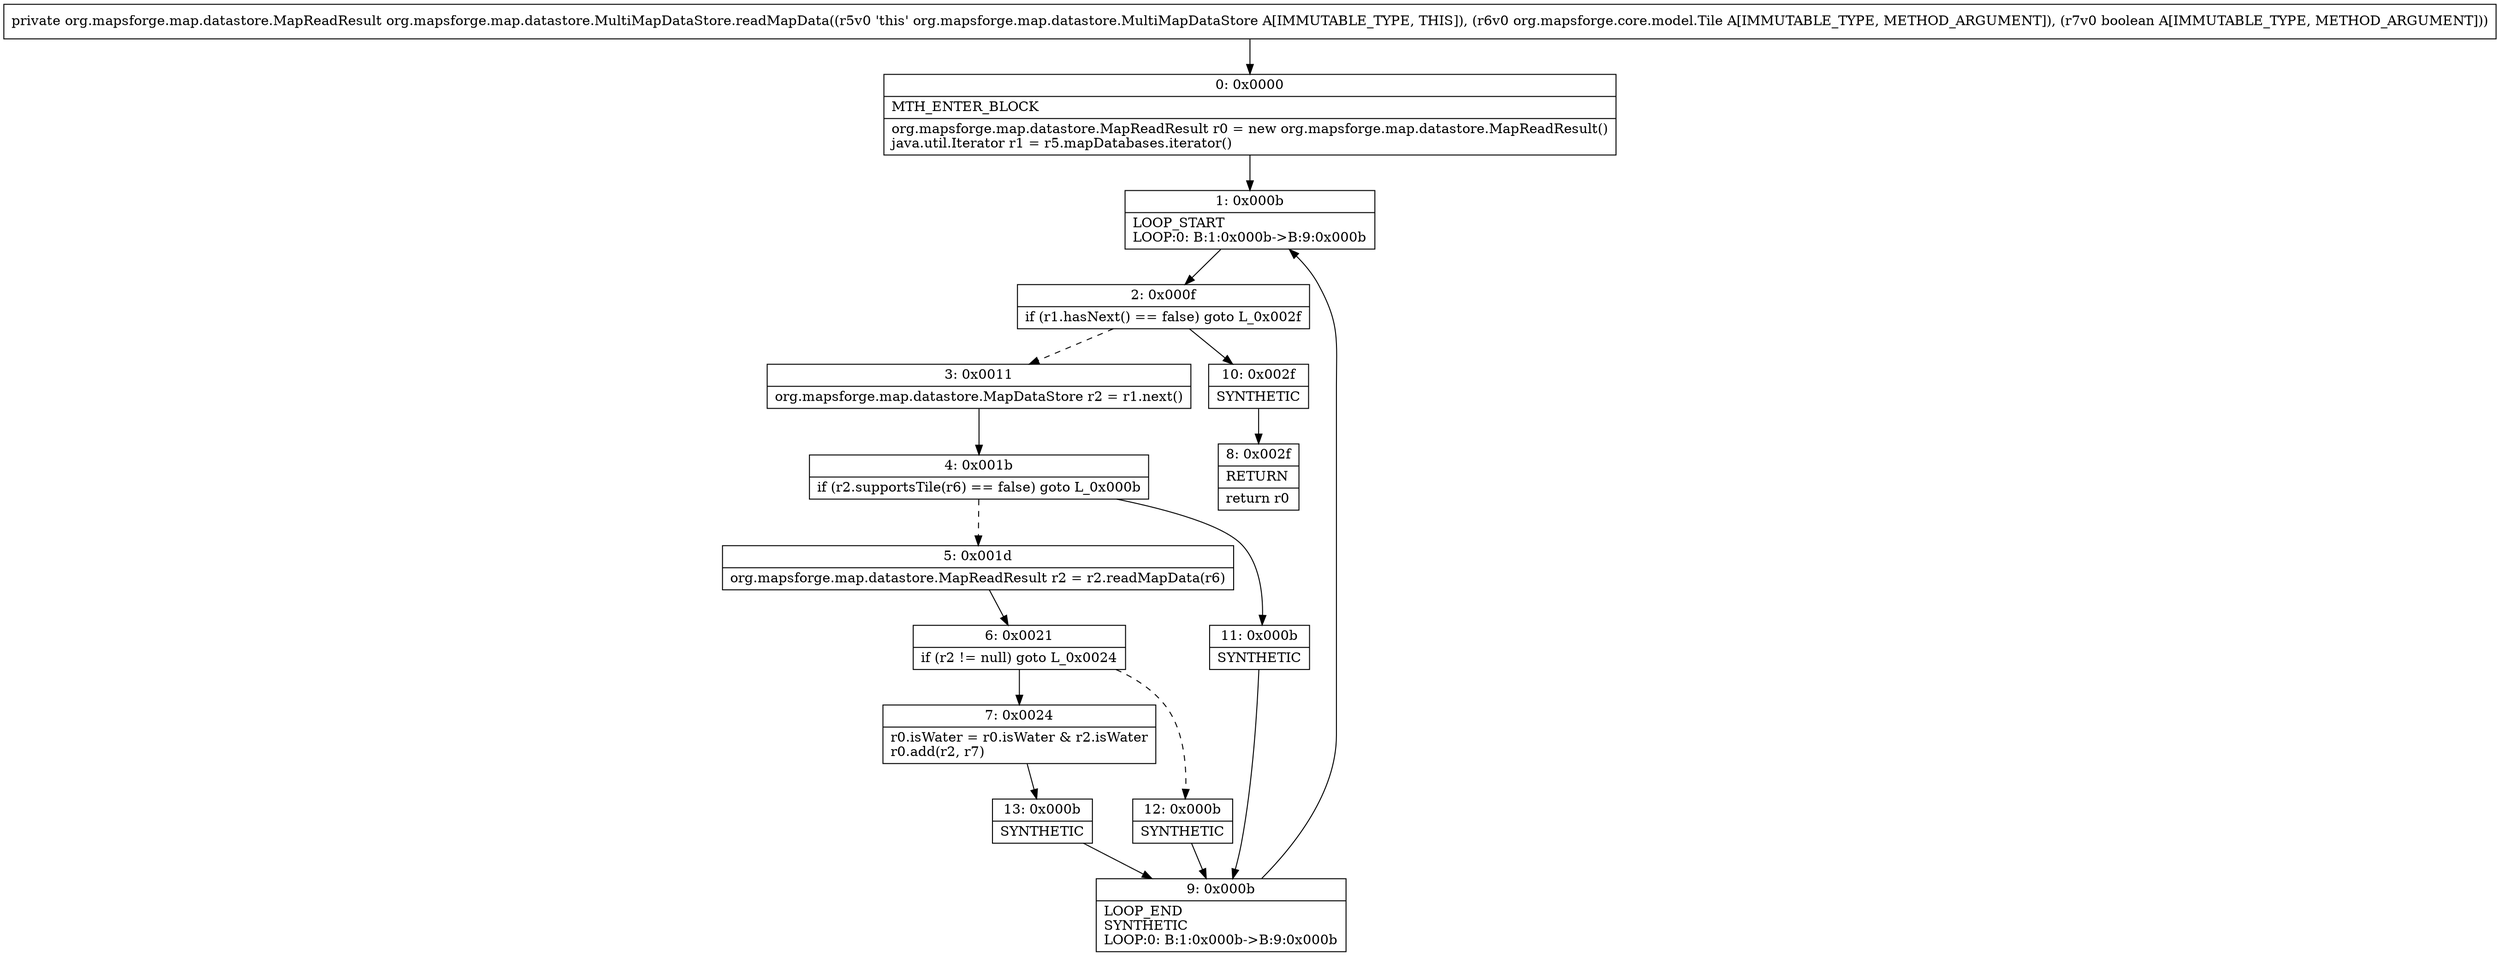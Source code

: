 digraph "CFG fororg.mapsforge.map.datastore.MultiMapDataStore.readMapData(Lorg\/mapsforge\/core\/model\/Tile;Z)Lorg\/mapsforge\/map\/datastore\/MapReadResult;" {
Node_0 [shape=record,label="{0\:\ 0x0000|MTH_ENTER_BLOCK\l|org.mapsforge.map.datastore.MapReadResult r0 = new org.mapsforge.map.datastore.MapReadResult()\ljava.util.Iterator r1 = r5.mapDatabases.iterator()\l}"];
Node_1 [shape=record,label="{1\:\ 0x000b|LOOP_START\lLOOP:0: B:1:0x000b\-\>B:9:0x000b\l}"];
Node_2 [shape=record,label="{2\:\ 0x000f|if (r1.hasNext() == false) goto L_0x002f\l}"];
Node_3 [shape=record,label="{3\:\ 0x0011|org.mapsforge.map.datastore.MapDataStore r2 = r1.next()\l}"];
Node_4 [shape=record,label="{4\:\ 0x001b|if (r2.supportsTile(r6) == false) goto L_0x000b\l}"];
Node_5 [shape=record,label="{5\:\ 0x001d|org.mapsforge.map.datastore.MapReadResult r2 = r2.readMapData(r6)\l}"];
Node_6 [shape=record,label="{6\:\ 0x0021|if (r2 != null) goto L_0x0024\l}"];
Node_7 [shape=record,label="{7\:\ 0x0024|r0.isWater = r0.isWater & r2.isWater\lr0.add(r2, r7)\l}"];
Node_8 [shape=record,label="{8\:\ 0x002f|RETURN\l|return r0\l}"];
Node_9 [shape=record,label="{9\:\ 0x000b|LOOP_END\lSYNTHETIC\lLOOP:0: B:1:0x000b\-\>B:9:0x000b\l}"];
Node_10 [shape=record,label="{10\:\ 0x002f|SYNTHETIC\l}"];
Node_11 [shape=record,label="{11\:\ 0x000b|SYNTHETIC\l}"];
Node_12 [shape=record,label="{12\:\ 0x000b|SYNTHETIC\l}"];
Node_13 [shape=record,label="{13\:\ 0x000b|SYNTHETIC\l}"];
MethodNode[shape=record,label="{private org.mapsforge.map.datastore.MapReadResult org.mapsforge.map.datastore.MultiMapDataStore.readMapData((r5v0 'this' org.mapsforge.map.datastore.MultiMapDataStore A[IMMUTABLE_TYPE, THIS]), (r6v0 org.mapsforge.core.model.Tile A[IMMUTABLE_TYPE, METHOD_ARGUMENT]), (r7v0 boolean A[IMMUTABLE_TYPE, METHOD_ARGUMENT])) }"];
MethodNode -> Node_0;
Node_0 -> Node_1;
Node_1 -> Node_2;
Node_2 -> Node_3[style=dashed];
Node_2 -> Node_10;
Node_3 -> Node_4;
Node_4 -> Node_5[style=dashed];
Node_4 -> Node_11;
Node_5 -> Node_6;
Node_6 -> Node_7;
Node_6 -> Node_12[style=dashed];
Node_7 -> Node_13;
Node_9 -> Node_1;
Node_10 -> Node_8;
Node_11 -> Node_9;
Node_12 -> Node_9;
Node_13 -> Node_9;
}


